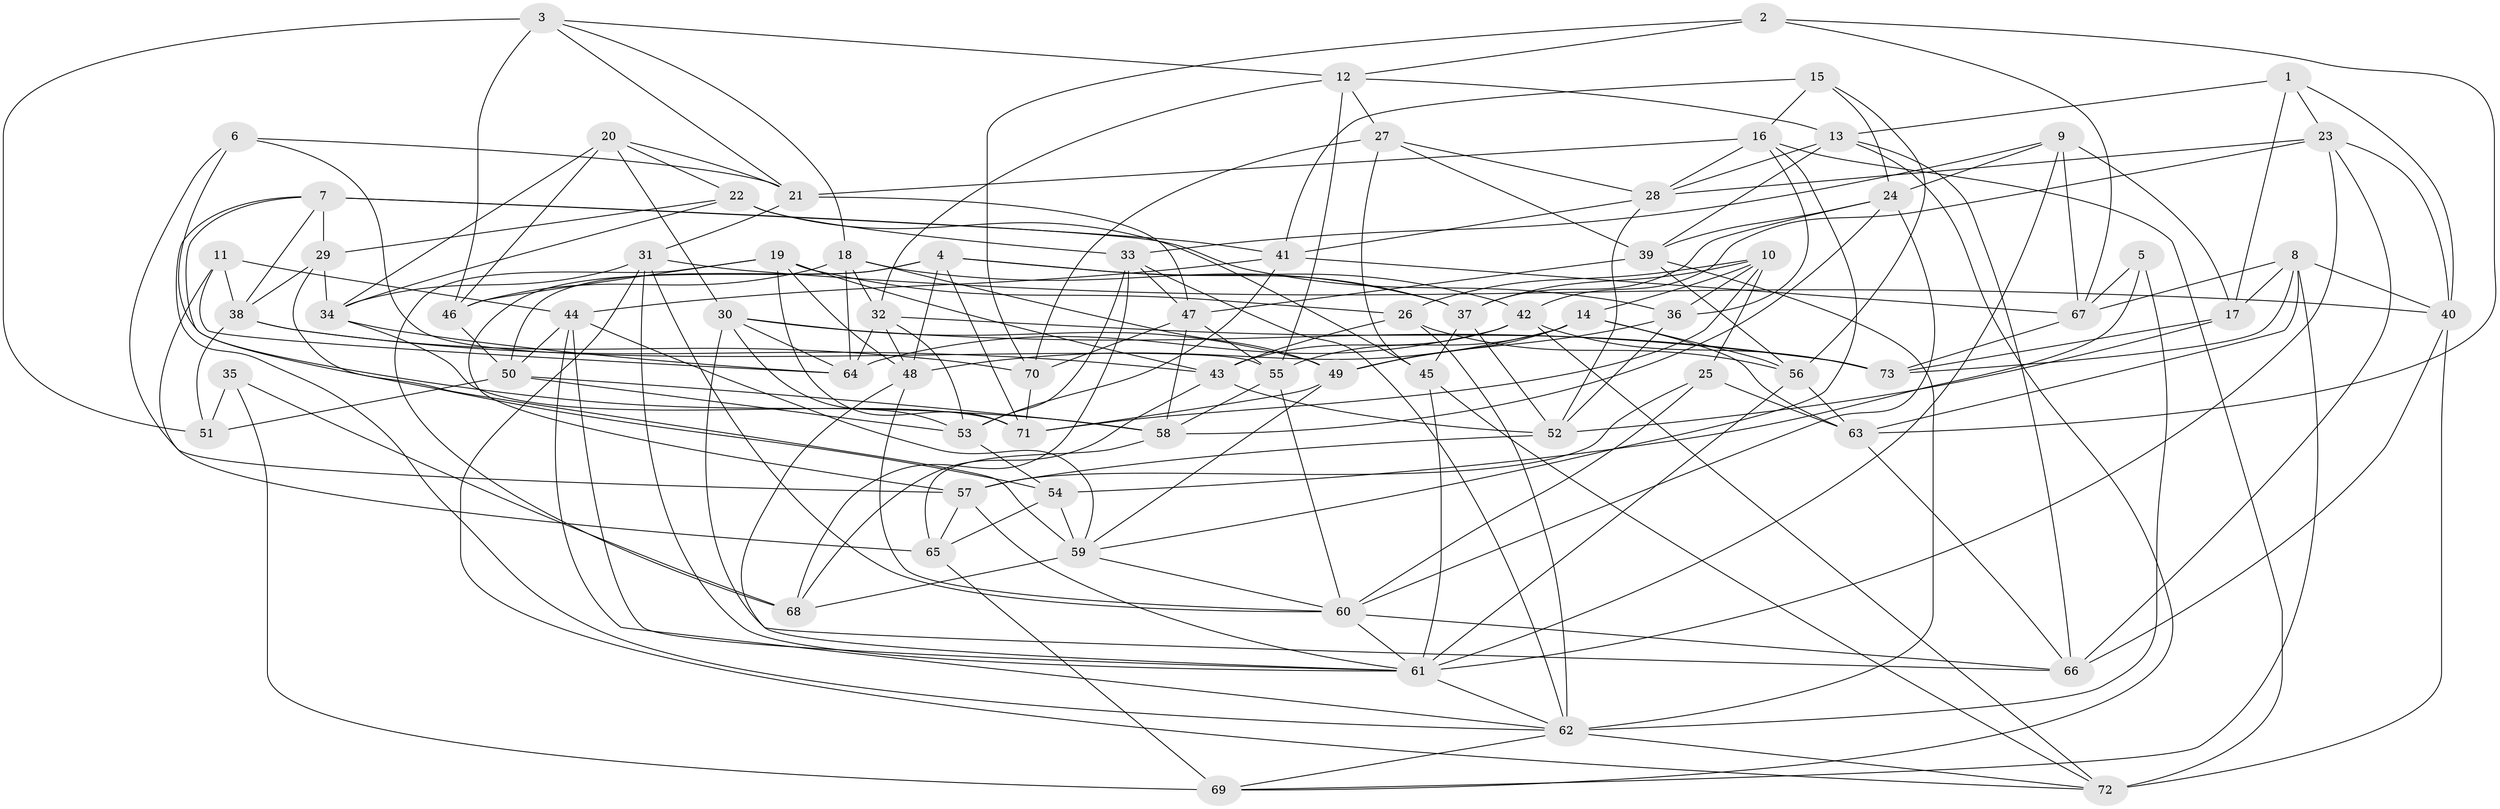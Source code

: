 // original degree distribution, {4: 1.0}
// Generated by graph-tools (version 1.1) at 2025/26/03/09/25 03:26:56]
// undirected, 73 vertices, 206 edges
graph export_dot {
graph [start="1"]
  node [color=gray90,style=filled];
  1;
  2;
  3;
  4;
  5;
  6;
  7;
  8;
  9;
  10;
  11;
  12;
  13;
  14;
  15;
  16;
  17;
  18;
  19;
  20;
  21;
  22;
  23;
  24;
  25;
  26;
  27;
  28;
  29;
  30;
  31;
  32;
  33;
  34;
  35;
  36;
  37;
  38;
  39;
  40;
  41;
  42;
  43;
  44;
  45;
  46;
  47;
  48;
  49;
  50;
  51;
  52;
  53;
  54;
  55;
  56;
  57;
  58;
  59;
  60;
  61;
  62;
  63;
  64;
  65;
  66;
  67;
  68;
  69;
  70;
  71;
  72;
  73;
  1 -- 13 [weight=1.0];
  1 -- 17 [weight=1.0];
  1 -- 23 [weight=1.0];
  1 -- 40 [weight=1.0];
  2 -- 12 [weight=1.0];
  2 -- 63 [weight=1.0];
  2 -- 67 [weight=1.0];
  2 -- 70 [weight=1.0];
  3 -- 12 [weight=1.0];
  3 -- 18 [weight=1.0];
  3 -- 21 [weight=1.0];
  3 -- 46 [weight=1.0];
  3 -- 51 [weight=2.0];
  4 -- 37 [weight=1.0];
  4 -- 42 [weight=1.0];
  4 -- 48 [weight=1.0];
  4 -- 50 [weight=1.0];
  4 -- 57 [weight=1.0];
  4 -- 71 [weight=1.0];
  5 -- 54 [weight=2.0];
  5 -- 62 [weight=1.0];
  5 -- 67 [weight=1.0];
  6 -- 21 [weight=1.0];
  6 -- 55 [weight=1.0];
  6 -- 57 [weight=1.0];
  6 -- 58 [weight=1.0];
  7 -- 29 [weight=2.0];
  7 -- 36 [weight=2.0];
  7 -- 38 [weight=1.0];
  7 -- 41 [weight=1.0];
  7 -- 54 [weight=1.0];
  7 -- 62 [weight=1.0];
  8 -- 17 [weight=1.0];
  8 -- 40 [weight=1.0];
  8 -- 63 [weight=1.0];
  8 -- 67 [weight=1.0];
  8 -- 69 [weight=1.0];
  8 -- 73 [weight=1.0];
  9 -- 17 [weight=2.0];
  9 -- 24 [weight=1.0];
  9 -- 33 [weight=1.0];
  9 -- 61 [weight=1.0];
  9 -- 67 [weight=1.0];
  10 -- 14 [weight=1.0];
  10 -- 25 [weight=1.0];
  10 -- 26 [weight=1.0];
  10 -- 36 [weight=1.0];
  10 -- 37 [weight=1.0];
  10 -- 71 [weight=1.0];
  11 -- 38 [weight=1.0];
  11 -- 44 [weight=1.0];
  11 -- 64 [weight=1.0];
  11 -- 65 [weight=1.0];
  12 -- 13 [weight=1.0];
  12 -- 27 [weight=1.0];
  12 -- 32 [weight=1.0];
  12 -- 55 [weight=1.0];
  13 -- 28 [weight=1.0];
  13 -- 39 [weight=1.0];
  13 -- 66 [weight=1.0];
  13 -- 69 [weight=1.0];
  14 -- 48 [weight=1.0];
  14 -- 49 [weight=1.0];
  14 -- 55 [weight=1.0];
  14 -- 56 [weight=1.0];
  14 -- 63 [weight=1.0];
  15 -- 16 [weight=1.0];
  15 -- 24 [weight=1.0];
  15 -- 41 [weight=1.0];
  15 -- 56 [weight=1.0];
  16 -- 21 [weight=1.0];
  16 -- 28 [weight=1.0];
  16 -- 36 [weight=1.0];
  16 -- 59 [weight=1.0];
  16 -- 72 [weight=1.0];
  17 -- 52 [weight=1.0];
  17 -- 73 [weight=1.0];
  18 -- 32 [weight=1.0];
  18 -- 37 [weight=1.0];
  18 -- 46 [weight=1.0];
  18 -- 49 [weight=1.0];
  18 -- 64 [weight=1.0];
  19 -- 26 [weight=1.0];
  19 -- 43 [weight=1.0];
  19 -- 46 [weight=1.0];
  19 -- 48 [weight=1.0];
  19 -- 68 [weight=1.0];
  19 -- 71 [weight=1.0];
  20 -- 21 [weight=1.0];
  20 -- 22 [weight=1.0];
  20 -- 30 [weight=1.0];
  20 -- 34 [weight=1.0];
  20 -- 46 [weight=2.0];
  21 -- 31 [weight=1.0];
  21 -- 47 [weight=1.0];
  22 -- 29 [weight=1.0];
  22 -- 33 [weight=1.0];
  22 -- 34 [weight=1.0];
  22 -- 45 [weight=2.0];
  23 -- 28 [weight=1.0];
  23 -- 40 [weight=1.0];
  23 -- 42 [weight=1.0];
  23 -- 61 [weight=1.0];
  23 -- 66 [weight=1.0];
  24 -- 37 [weight=1.0];
  24 -- 39 [weight=1.0];
  24 -- 58 [weight=1.0];
  24 -- 60 [weight=1.0];
  25 -- 57 [weight=1.0];
  25 -- 60 [weight=1.0];
  25 -- 63 [weight=1.0];
  26 -- 43 [weight=1.0];
  26 -- 56 [weight=1.0];
  26 -- 62 [weight=2.0];
  27 -- 28 [weight=1.0];
  27 -- 39 [weight=1.0];
  27 -- 45 [weight=1.0];
  27 -- 70 [weight=2.0];
  28 -- 41 [weight=1.0];
  28 -- 52 [weight=1.0];
  29 -- 34 [weight=1.0];
  29 -- 38 [weight=1.0];
  29 -- 59 [weight=1.0];
  30 -- 49 [weight=1.0];
  30 -- 53 [weight=1.0];
  30 -- 64 [weight=1.0];
  30 -- 66 [weight=1.0];
  30 -- 73 [weight=1.0];
  31 -- 34 [weight=1.0];
  31 -- 40 [weight=1.0];
  31 -- 60 [weight=1.0];
  31 -- 61 [weight=1.0];
  31 -- 72 [weight=1.0];
  32 -- 48 [weight=1.0];
  32 -- 53 [weight=1.0];
  32 -- 64 [weight=1.0];
  32 -- 73 [weight=1.0];
  33 -- 47 [weight=1.0];
  33 -- 53 [weight=1.0];
  33 -- 62 [weight=1.0];
  33 -- 68 [weight=1.0];
  34 -- 64 [weight=1.0];
  34 -- 71 [weight=1.0];
  35 -- 51 [weight=2.0];
  35 -- 68 [weight=1.0];
  35 -- 69 [weight=1.0];
  36 -- 49 [weight=1.0];
  36 -- 52 [weight=1.0];
  37 -- 45 [weight=1.0];
  37 -- 52 [weight=1.0];
  38 -- 43 [weight=1.0];
  38 -- 51 [weight=1.0];
  38 -- 70 [weight=1.0];
  39 -- 47 [weight=1.0];
  39 -- 56 [weight=1.0];
  39 -- 62 [weight=1.0];
  40 -- 66 [weight=1.0];
  40 -- 72 [weight=1.0];
  41 -- 44 [weight=1.0];
  41 -- 53 [weight=1.0];
  41 -- 67 [weight=1.0];
  42 -- 43 [weight=1.0];
  42 -- 64 [weight=1.0];
  42 -- 72 [weight=1.0];
  42 -- 73 [weight=1.0];
  43 -- 52 [weight=1.0];
  43 -- 68 [weight=1.0];
  44 -- 50 [weight=1.0];
  44 -- 59 [weight=1.0];
  44 -- 61 [weight=1.0];
  44 -- 62 [weight=1.0];
  45 -- 61 [weight=1.0];
  45 -- 72 [weight=1.0];
  46 -- 50 [weight=1.0];
  47 -- 55 [weight=1.0];
  47 -- 58 [weight=1.0];
  47 -- 70 [weight=1.0];
  48 -- 60 [weight=1.0];
  48 -- 61 [weight=1.0];
  49 -- 59 [weight=1.0];
  49 -- 71 [weight=1.0];
  50 -- 51 [weight=1.0];
  50 -- 53 [weight=1.0];
  50 -- 58 [weight=1.0];
  52 -- 57 [weight=1.0];
  53 -- 54 [weight=1.0];
  54 -- 59 [weight=1.0];
  54 -- 65 [weight=1.0];
  55 -- 58 [weight=1.0];
  55 -- 60 [weight=1.0];
  56 -- 61 [weight=1.0];
  56 -- 63 [weight=1.0];
  57 -- 61 [weight=1.0];
  57 -- 65 [weight=1.0];
  58 -- 65 [weight=1.0];
  59 -- 60 [weight=1.0];
  59 -- 68 [weight=2.0];
  60 -- 61 [weight=1.0];
  60 -- 66 [weight=1.0];
  61 -- 62 [weight=1.0];
  62 -- 69 [weight=1.0];
  62 -- 72 [weight=1.0];
  63 -- 66 [weight=1.0];
  65 -- 69 [weight=2.0];
  67 -- 73 [weight=1.0];
  70 -- 71 [weight=1.0];
}
